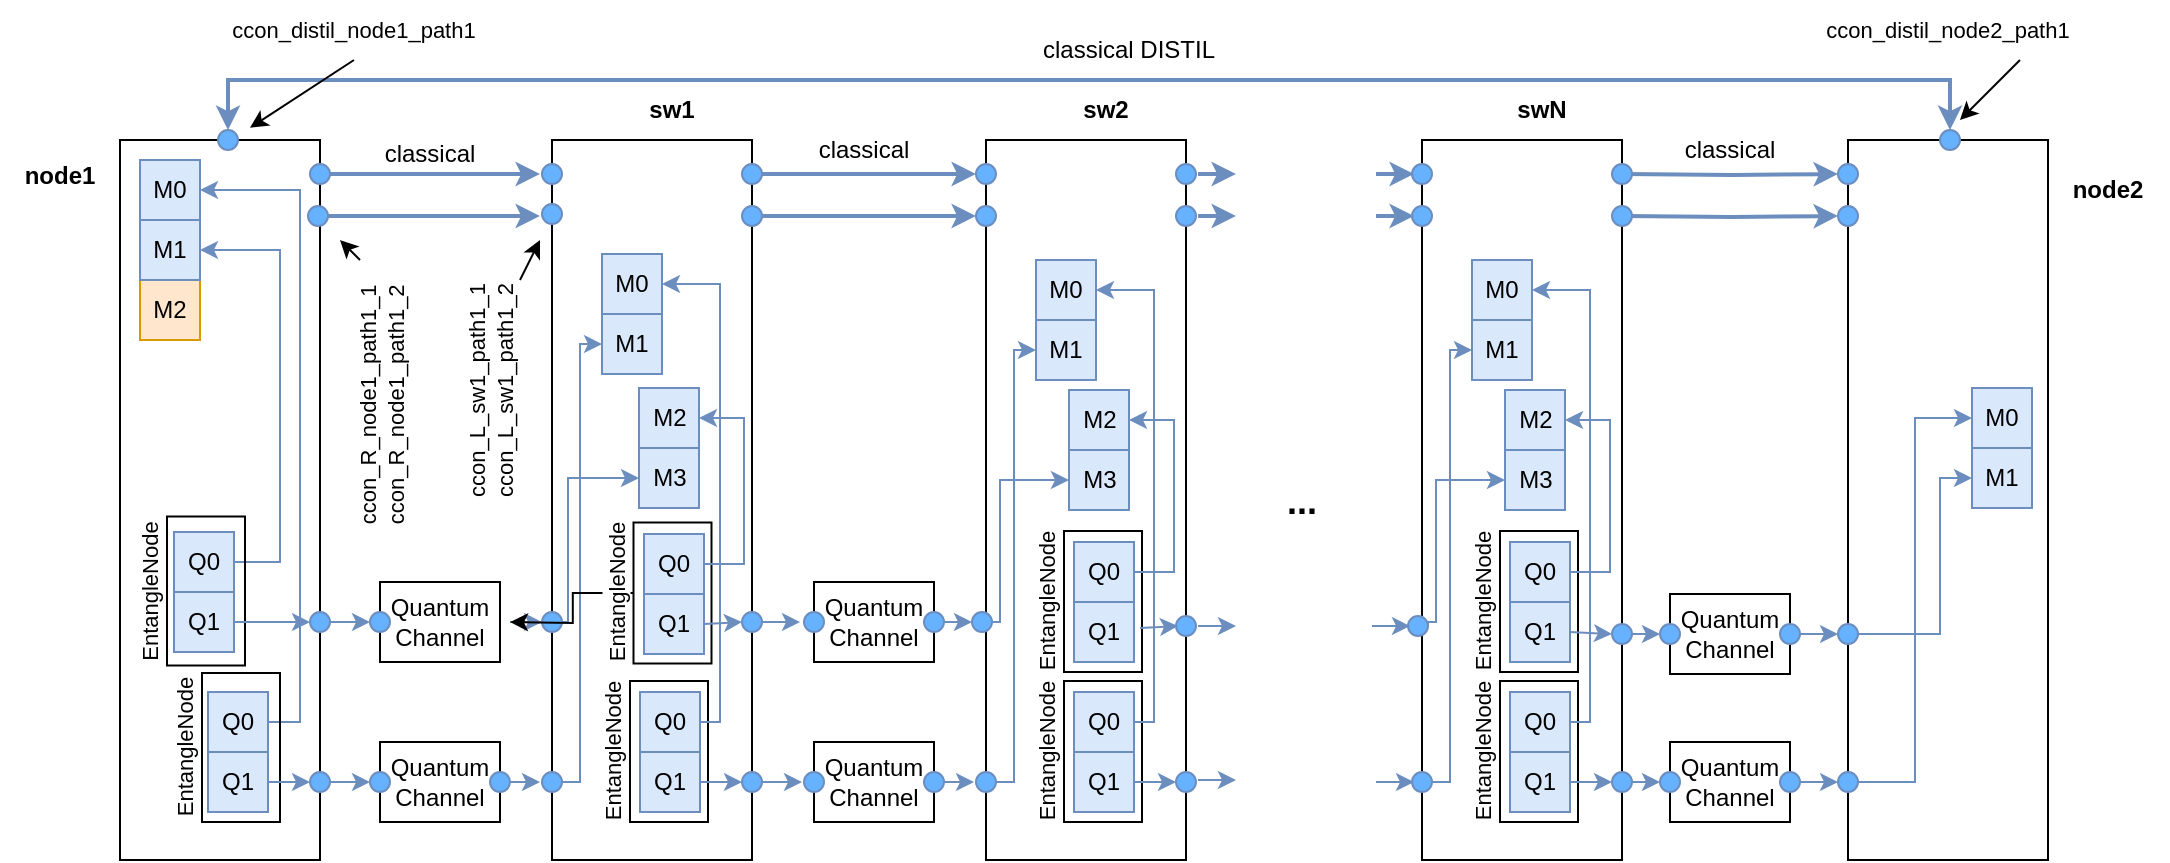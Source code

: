 <mxfile version="24.1.0" type="device">
  <diagram name="Página-1" id="eLkDxXY-62TLMYeRFwhm">
    <mxGraphModel dx="810" dy="454" grid="1" gridSize="10" guides="1" tooltips="1" connect="1" arrows="1" fold="1" page="1" pageScale="1" pageWidth="1169" pageHeight="827" math="0" shadow="0">
      <root>
        <mxCell id="0" />
        <mxCell id="1" parent="0" />
        <mxCell id="9aIz3eH4mraqbj3gu_Gu-1" value="" style="rounded=0;whiteSpace=wrap;html=1;" parent="1" vertex="1">
          <mxGeometry x="80" y="80" width="100" height="360" as="geometry" />
        </mxCell>
        <mxCell id="9aIz3eH4mraqbj3gu_Gu-2" value="&lt;b&gt;node1&lt;/b&gt;" style="text;html=1;align=center;verticalAlign=middle;whiteSpace=wrap;rounded=0;" parent="1" vertex="1">
          <mxGeometry x="20" y="83" width="60" height="30" as="geometry" />
        </mxCell>
        <mxCell id="9aIz3eH4mraqbj3gu_Gu-3" value="M2" style="rounded=0;whiteSpace=wrap;html=1;fillColor=#ffe6cc;strokeColor=#d79b00;" parent="1" vertex="1">
          <mxGeometry x="90" y="150" width="30" height="30" as="geometry" />
        </mxCell>
        <mxCell id="9aIz3eH4mraqbj3gu_Gu-4" value="M0" style="rounded=0;whiteSpace=wrap;html=1;fillColor=#dae8fc;strokeColor=#6c8ebf;" parent="1" vertex="1">
          <mxGeometry x="90" y="90" width="30" height="30" as="geometry" />
        </mxCell>
        <mxCell id="9aIz3eH4mraqbj3gu_Gu-5" value="M1" style="rounded=0;whiteSpace=wrap;html=1;fillColor=#dae8fc;strokeColor=#6c8ebf;" parent="1" vertex="1">
          <mxGeometry x="90" y="120" width="30" height="30" as="geometry" />
        </mxCell>
        <mxCell id="9aIz3eH4mraqbj3gu_Gu-9" style="edgeStyle=orthogonalEdgeStyle;rounded=0;orthogonalLoop=1;jettySize=auto;html=1;exitX=1;exitY=0.5;exitDx=0;exitDy=0;entryX=1;entryY=0.5;entryDx=0;entryDy=0;fillColor=#dae8fc;strokeColor=#6c8ebf;" parent="1" source="9aIz3eH4mraqbj3gu_Gu-6" target="9aIz3eH4mraqbj3gu_Gu-4" edge="1">
          <mxGeometry relative="1" as="geometry">
            <Array as="points">
              <mxPoint x="170" y="371" />
              <mxPoint x="170" y="105" />
            </Array>
          </mxGeometry>
        </mxCell>
        <mxCell id="9aIz3eH4mraqbj3gu_Gu-6" value="Q0" style="rounded=0;whiteSpace=wrap;html=1;fillColor=#dae8fc;strokeColor=#6c8ebf;" parent="1" vertex="1">
          <mxGeometry x="124" y="356" width="30" height="30" as="geometry" />
        </mxCell>
        <mxCell id="9aIz3eH4mraqbj3gu_Gu-8" value="&lt;div&gt;&lt;font style=&quot;font-size: 11px;&quot;&gt;EntangleNode&lt;/font&gt;&lt;br&gt;&lt;/div&gt;" style="rounded=0;whiteSpace=wrap;html=1;rotation=-90;fillColor=none;labelPosition=center;verticalLabelPosition=top;align=center;verticalAlign=bottom;labelBackgroundColor=default;" parent="1" vertex="1">
          <mxGeometry x="103.25" y="364.25" width="74.5" height="39" as="geometry" />
        </mxCell>
        <mxCell id="9aIz3eH4mraqbj3gu_Gu-11" style="edgeStyle=orthogonalEdgeStyle;rounded=0;orthogonalLoop=1;jettySize=auto;html=1;exitX=1;exitY=0.5;exitDx=0;exitDy=0;entryX=0;entryY=0.5;entryDx=0;entryDy=0;fillColor=#dae8fc;strokeColor=#6c8ebf;" parent="1" source="9aIz3eH4mraqbj3gu_Gu-7" target="9aIz3eH4mraqbj3gu_Gu-10" edge="1">
          <mxGeometry relative="1" as="geometry" />
        </mxCell>
        <mxCell id="9aIz3eH4mraqbj3gu_Gu-7" value="Q1" style="rounded=0;whiteSpace=wrap;html=1;fillColor=#dae8fc;strokeColor=#6c8ebf;" parent="1" vertex="1">
          <mxGeometry x="124" y="386" width="30" height="30" as="geometry" />
        </mxCell>
        <mxCell id="9aIz3eH4mraqbj3gu_Gu-19" style="edgeStyle=orthogonalEdgeStyle;rounded=0;orthogonalLoop=1;jettySize=auto;html=1;exitX=1;exitY=0.5;exitDx=0;exitDy=0;entryX=0;entryY=0.5;entryDx=0;entryDy=0;fillColor=#dae8fc;strokeColor=#6c8ebf;" parent="1" source="9aIz3eH4mraqbj3gu_Gu-10" target="9aIz3eH4mraqbj3gu_Gu-16" edge="1">
          <mxGeometry relative="1" as="geometry" />
        </mxCell>
        <mxCell id="9aIz3eH4mraqbj3gu_Gu-10" value="" style="ellipse;whiteSpace=wrap;html=1;aspect=fixed;fillColor=#66B2FF;strokeColor=#6c8ebf;" parent="1" vertex="1">
          <mxGeometry x="175" y="396" width="10" height="10" as="geometry" />
        </mxCell>
        <mxCell id="9aIz3eH4mraqbj3gu_Gu-121" style="edgeStyle=orthogonalEdgeStyle;rounded=0;orthogonalLoop=1;jettySize=auto;html=1;exitX=1;exitY=0.5;exitDx=0;exitDy=0;fillColor=#dae8fc;strokeColor=#6c8ebf;strokeWidth=2;" parent="1" source="9aIz3eH4mraqbj3gu_Gu-12" edge="1">
          <mxGeometry relative="1" as="geometry">
            <mxPoint x="290" y="97" as="targetPoint" />
          </mxGeometry>
        </mxCell>
        <mxCell id="9aIz3eH4mraqbj3gu_Gu-12" value="" style="ellipse;whiteSpace=wrap;html=1;aspect=fixed;fillColor=#66B2FF;strokeColor=#6c8ebf;" parent="1" vertex="1">
          <mxGeometry x="175" y="92" width="10" height="10" as="geometry" />
        </mxCell>
        <mxCell id="9aIz3eH4mraqbj3gu_Gu-14" value="Quantum&lt;div&gt;Channel&lt;/div&gt;" style="rounded=0;whiteSpace=wrap;html=1;" parent="1" vertex="1">
          <mxGeometry x="210" y="381" width="60" height="40" as="geometry" />
        </mxCell>
        <mxCell id="9aIz3eH4mraqbj3gu_Gu-16" value="" style="ellipse;whiteSpace=wrap;html=1;aspect=fixed;fillColor=#66B2FF;strokeColor=#6c8ebf;" parent="1" vertex="1">
          <mxGeometry x="205" y="396" width="10" height="10" as="geometry" />
        </mxCell>
        <mxCell id="9aIz3eH4mraqbj3gu_Gu-37" style="edgeStyle=orthogonalEdgeStyle;rounded=0;orthogonalLoop=1;jettySize=auto;html=1;exitX=1;exitY=0.5;exitDx=0;exitDy=0;fillColor=#dae8fc;strokeColor=#6c8ebf;" parent="1" source="9aIz3eH4mraqbj3gu_Gu-20" edge="1">
          <mxGeometry relative="1" as="geometry">
            <mxPoint x="290" y="401" as="targetPoint" />
          </mxGeometry>
        </mxCell>
        <mxCell id="9aIz3eH4mraqbj3gu_Gu-20" value="" style="ellipse;whiteSpace=wrap;html=1;aspect=fixed;fillColor=#66B2FF;strokeColor=#6c8ebf;" parent="1" vertex="1">
          <mxGeometry x="265" y="396" width="10" height="10" as="geometry" />
        </mxCell>
        <mxCell id="9aIz3eH4mraqbj3gu_Gu-21" value="" style="rounded=0;whiteSpace=wrap;html=1;" parent="1" vertex="1">
          <mxGeometry x="296" y="80" width="100" height="360" as="geometry" />
        </mxCell>
        <mxCell id="9aIz3eH4mraqbj3gu_Gu-22" value="&lt;b&gt;sw1&lt;/b&gt;" style="text;html=1;align=center;verticalAlign=middle;whiteSpace=wrap;rounded=0;" parent="1" vertex="1">
          <mxGeometry x="326" y="50" width="60" height="30" as="geometry" />
        </mxCell>
        <mxCell id="9aIz3eH4mraqbj3gu_Gu-24" value="M0" style="rounded=0;whiteSpace=wrap;html=1;fillColor=#dae8fc;strokeColor=#6c8ebf;" parent="1" vertex="1">
          <mxGeometry x="321" y="137" width="30" height="30" as="geometry" />
        </mxCell>
        <mxCell id="9aIz3eH4mraqbj3gu_Gu-25" value="M1" style="rounded=0;whiteSpace=wrap;html=1;fillColor=#dae8fc;strokeColor=#6c8ebf;" parent="1" vertex="1">
          <mxGeometry x="321" y="167" width="30" height="30" as="geometry" />
        </mxCell>
        <mxCell id="9aIz3eH4mraqbj3gu_Gu-28" value="&lt;div&gt;&lt;font style=&quot;font-size: 11px;&quot;&gt;EntangleNode&lt;/font&gt;&lt;br&gt;&lt;/div&gt;" style="rounded=0;whiteSpace=wrap;html=1;rotation=-90;fillColor=none;labelPosition=center;verticalLabelPosition=top;align=center;verticalAlign=bottom;labelBackgroundColor=default;" parent="1" vertex="1">
          <mxGeometry x="319.25" y="366.25" width="70.5" height="39" as="geometry" />
        </mxCell>
        <mxCell id="9aIz3eH4mraqbj3gu_Gu-42" style="edgeStyle=orthogonalEdgeStyle;rounded=0;orthogonalLoop=1;jettySize=auto;html=1;exitX=1;exitY=0.5;exitDx=0;exitDy=0;entryX=1;entryY=0.5;entryDx=0;entryDy=0;fillColor=#dae8fc;strokeColor=#6c8ebf;" parent="1" source="9aIz3eH4mraqbj3gu_Gu-27" target="9aIz3eH4mraqbj3gu_Gu-24" edge="1">
          <mxGeometry relative="1" as="geometry">
            <Array as="points">
              <mxPoint x="380" y="371" />
              <mxPoint x="380" y="152" />
            </Array>
          </mxGeometry>
        </mxCell>
        <mxCell id="9aIz3eH4mraqbj3gu_Gu-27" value="Q0" style="rounded=0;whiteSpace=wrap;html=1;fillColor=#dae8fc;strokeColor=#6c8ebf;" parent="1" vertex="1">
          <mxGeometry x="340" y="356" width="30" height="30" as="geometry" />
        </mxCell>
        <mxCell id="9aIz3eH4mraqbj3gu_Gu-29" style="edgeStyle=orthogonalEdgeStyle;rounded=0;orthogonalLoop=1;jettySize=auto;html=1;exitX=1;exitY=0.5;exitDx=0;exitDy=0;entryX=0;entryY=0.5;entryDx=0;entryDy=0;fillColor=#dae8fc;strokeColor=#6c8ebf;" parent="1" source="9aIz3eH4mraqbj3gu_Gu-30" target="9aIz3eH4mraqbj3gu_Gu-32" edge="1">
          <mxGeometry relative="1" as="geometry" />
        </mxCell>
        <mxCell id="9aIz3eH4mraqbj3gu_Gu-30" value="Q1" style="rounded=0;whiteSpace=wrap;html=1;fillColor=#dae8fc;strokeColor=#6c8ebf;" parent="1" vertex="1">
          <mxGeometry x="340" y="386" width="30" height="30" as="geometry" />
        </mxCell>
        <mxCell id="9aIz3eH4mraqbj3gu_Gu-31" style="edgeStyle=orthogonalEdgeStyle;rounded=0;orthogonalLoop=1;jettySize=auto;html=1;exitX=1;exitY=0.5;exitDx=0;exitDy=0;entryX=0;entryY=0.5;entryDx=0;entryDy=0;fillColor=#dae8fc;strokeColor=#6c8ebf;" parent="1" source="9aIz3eH4mraqbj3gu_Gu-32" edge="1">
          <mxGeometry relative="1" as="geometry">
            <mxPoint x="421" y="401" as="targetPoint" />
          </mxGeometry>
        </mxCell>
        <mxCell id="9aIz3eH4mraqbj3gu_Gu-32" value="" style="ellipse;whiteSpace=wrap;html=1;aspect=fixed;fillColor=#66B2FF;strokeColor=#6c8ebf;" parent="1" vertex="1">
          <mxGeometry x="391" y="396" width="10" height="10" as="geometry" />
        </mxCell>
        <mxCell id="9aIz3eH4mraqbj3gu_Gu-106" style="edgeStyle=orthogonalEdgeStyle;rounded=0;orthogonalLoop=1;jettySize=auto;html=1;exitX=1;exitY=0.5;exitDx=0;exitDy=0;entryX=0;entryY=0.5;entryDx=0;entryDy=0;fillColor=#dae8fc;strokeColor=#6c8ebf;strokeWidth=2;" parent="1" source="9aIz3eH4mraqbj3gu_Gu-33" target="9aIz3eH4mraqbj3gu_Gu-62" edge="1">
          <mxGeometry relative="1" as="geometry" />
        </mxCell>
        <mxCell id="9aIz3eH4mraqbj3gu_Gu-33" value="" style="ellipse;whiteSpace=wrap;html=1;aspect=fixed;fillColor=#66B2FF;strokeColor=#6c8ebf;" parent="1" vertex="1">
          <mxGeometry x="391" y="92" width="10" height="10" as="geometry" />
        </mxCell>
        <mxCell id="9aIz3eH4mraqbj3gu_Gu-41" style="edgeStyle=orthogonalEdgeStyle;rounded=0;orthogonalLoop=1;jettySize=auto;html=1;exitX=1;exitY=0.5;exitDx=0;exitDy=0;entryX=0;entryY=0.5;entryDx=0;entryDy=0;fillColor=#dae8fc;strokeColor=#6c8ebf;" parent="1" source="9aIz3eH4mraqbj3gu_Gu-35" target="9aIz3eH4mraqbj3gu_Gu-25" edge="1">
          <mxGeometry relative="1" as="geometry">
            <Array as="points">
              <mxPoint x="310" y="401" />
              <mxPoint x="310" y="182" />
            </Array>
          </mxGeometry>
        </mxCell>
        <mxCell id="9aIz3eH4mraqbj3gu_Gu-35" value="" style="ellipse;whiteSpace=wrap;html=1;aspect=fixed;fillColor=#66B2FF;strokeColor=#6c8ebf;" parent="1" vertex="1">
          <mxGeometry x="291" y="396" width="10" height="10" as="geometry" />
        </mxCell>
        <mxCell id="9aIz3eH4mraqbj3gu_Gu-13" value="" style="ellipse;whiteSpace=wrap;html=1;aspect=fixed;fillColor=#66B2FF;strokeColor=#6c8ebf;" parent="1" vertex="1">
          <mxGeometry x="291" y="92" width="10" height="10" as="geometry" />
        </mxCell>
        <mxCell id="9aIz3eH4mraqbj3gu_Gu-43" value="Quantum&lt;div&gt;Channel&lt;/div&gt;" style="rounded=0;whiteSpace=wrap;html=1;" parent="1" vertex="1">
          <mxGeometry x="427" y="381" width="60" height="40" as="geometry" />
        </mxCell>
        <mxCell id="9aIz3eH4mraqbj3gu_Gu-44" value="" style="ellipse;whiteSpace=wrap;html=1;aspect=fixed;fillColor=#66B2FF;strokeColor=#6c8ebf;" parent="1" vertex="1">
          <mxGeometry x="422" y="396" width="10" height="10" as="geometry" />
        </mxCell>
        <mxCell id="9aIz3eH4mraqbj3gu_Gu-45" style="edgeStyle=orthogonalEdgeStyle;rounded=0;orthogonalLoop=1;jettySize=auto;html=1;exitX=1;exitY=0.5;exitDx=0;exitDy=0;fillColor=#dae8fc;strokeColor=#6c8ebf;" parent="1" source="9aIz3eH4mraqbj3gu_Gu-46" edge="1">
          <mxGeometry relative="1" as="geometry">
            <mxPoint x="507" y="401" as="targetPoint" />
          </mxGeometry>
        </mxCell>
        <mxCell id="9aIz3eH4mraqbj3gu_Gu-46" value="" style="ellipse;whiteSpace=wrap;html=1;aspect=fixed;fillColor=#66B2FF;strokeColor=#6c8ebf;" parent="1" vertex="1">
          <mxGeometry x="482" y="396" width="10" height="10" as="geometry" />
        </mxCell>
        <mxCell id="9aIz3eH4mraqbj3gu_Gu-47" value="" style="rounded=0;whiteSpace=wrap;html=1;" parent="1" vertex="1">
          <mxGeometry x="513" y="80" width="100" height="360" as="geometry" />
        </mxCell>
        <mxCell id="9aIz3eH4mraqbj3gu_Gu-48" value="&lt;b&gt;sw2&lt;/b&gt;" style="text;html=1;align=center;verticalAlign=middle;whiteSpace=wrap;rounded=0;" parent="1" vertex="1">
          <mxGeometry x="543" y="50" width="60" height="30" as="geometry" />
        </mxCell>
        <mxCell id="9aIz3eH4mraqbj3gu_Gu-49" value="M0" style="rounded=0;whiteSpace=wrap;html=1;fillColor=#dae8fc;strokeColor=#6c8ebf;" parent="1" vertex="1">
          <mxGeometry x="538" y="140" width="30" height="30" as="geometry" />
        </mxCell>
        <mxCell id="9aIz3eH4mraqbj3gu_Gu-50" value="M1" style="rounded=0;whiteSpace=wrap;html=1;fillColor=#dae8fc;strokeColor=#6c8ebf;" parent="1" vertex="1">
          <mxGeometry x="538" y="170" width="30" height="30" as="geometry" />
        </mxCell>
        <mxCell id="9aIz3eH4mraqbj3gu_Gu-51" value="&lt;div&gt;&lt;font style=&quot;font-size: 11px;&quot;&gt;EntangleNode&lt;/font&gt;&lt;br&gt;&lt;/div&gt;" style="rounded=0;whiteSpace=wrap;html=1;rotation=-90;fillColor=none;labelPosition=center;verticalLabelPosition=top;align=center;verticalAlign=bottom;labelBackgroundColor=default;" parent="1" vertex="1">
          <mxGeometry x="536.25" y="366.25" width="70.5" height="39" as="geometry" />
        </mxCell>
        <mxCell id="9aIz3eH4mraqbj3gu_Gu-52" style="edgeStyle=orthogonalEdgeStyle;rounded=0;orthogonalLoop=1;jettySize=auto;html=1;exitX=1;exitY=0.5;exitDx=0;exitDy=0;entryX=1;entryY=0.5;entryDx=0;entryDy=0;fillColor=#dae8fc;strokeColor=#6c8ebf;" parent="1" source="9aIz3eH4mraqbj3gu_Gu-53" target="9aIz3eH4mraqbj3gu_Gu-49" edge="1">
          <mxGeometry relative="1" as="geometry">
            <Array as="points">
              <mxPoint x="597" y="371" />
              <mxPoint x="597" y="155" />
            </Array>
          </mxGeometry>
        </mxCell>
        <mxCell id="9aIz3eH4mraqbj3gu_Gu-53" value="Q0" style="rounded=0;whiteSpace=wrap;html=1;fillColor=#dae8fc;strokeColor=#6c8ebf;" parent="1" vertex="1">
          <mxGeometry x="557" y="356" width="30" height="30" as="geometry" />
        </mxCell>
        <mxCell id="9aIz3eH4mraqbj3gu_Gu-54" style="edgeStyle=orthogonalEdgeStyle;rounded=0;orthogonalLoop=1;jettySize=auto;html=1;exitX=1;exitY=0.5;exitDx=0;exitDy=0;entryX=0;entryY=0.5;entryDx=0;entryDy=0;fillColor=#dae8fc;strokeColor=#6c8ebf;" parent="1" source="9aIz3eH4mraqbj3gu_Gu-55" target="9aIz3eH4mraqbj3gu_Gu-57" edge="1">
          <mxGeometry relative="1" as="geometry" />
        </mxCell>
        <mxCell id="9aIz3eH4mraqbj3gu_Gu-55" value="Q1" style="rounded=0;whiteSpace=wrap;html=1;fillColor=#dae8fc;strokeColor=#6c8ebf;" parent="1" vertex="1">
          <mxGeometry x="557" y="386" width="30" height="30" as="geometry" />
        </mxCell>
        <mxCell id="9aIz3eH4mraqbj3gu_Gu-57" value="" style="ellipse;whiteSpace=wrap;html=1;aspect=fixed;fillColor=#66B2FF;strokeColor=#6c8ebf;" parent="1" vertex="1">
          <mxGeometry x="608" y="396" width="10" height="10" as="geometry" />
        </mxCell>
        <mxCell id="9aIz3eH4mraqbj3gu_Gu-58" value="" style="ellipse;whiteSpace=wrap;html=1;aspect=fixed;fillColor=#66B2FF;strokeColor=#6c8ebf;" parent="1" vertex="1">
          <mxGeometry x="608" y="92" width="10" height="10" as="geometry" />
        </mxCell>
        <mxCell id="9aIz3eH4mraqbj3gu_Gu-60" style="edgeStyle=orthogonalEdgeStyle;rounded=0;orthogonalLoop=1;jettySize=auto;html=1;exitX=1;exitY=0.5;exitDx=0;exitDy=0;entryX=0;entryY=0.5;entryDx=0;entryDy=0;fillColor=#dae8fc;strokeColor=#6c8ebf;" parent="1" source="9aIz3eH4mraqbj3gu_Gu-61" target="9aIz3eH4mraqbj3gu_Gu-50" edge="1">
          <mxGeometry relative="1" as="geometry">
            <Array as="points">
              <mxPoint x="527" y="401" />
              <mxPoint x="527" y="185" />
            </Array>
          </mxGeometry>
        </mxCell>
        <mxCell id="9aIz3eH4mraqbj3gu_Gu-61" value="" style="ellipse;whiteSpace=wrap;html=1;aspect=fixed;fillColor=#66B2FF;strokeColor=#6c8ebf;" parent="1" vertex="1">
          <mxGeometry x="508" y="396" width="10" height="10" as="geometry" />
        </mxCell>
        <mxCell id="9aIz3eH4mraqbj3gu_Gu-62" value="" style="ellipse;whiteSpace=wrap;html=1;aspect=fixed;fillColor=#66B2FF;strokeColor=#6c8ebf;" parent="1" vertex="1">
          <mxGeometry x="508" y="92" width="10" height="10" as="geometry" />
        </mxCell>
        <mxCell id="9aIz3eH4mraqbj3gu_Gu-63" value="&lt;b&gt;&lt;font style=&quot;font-size: 18px;&quot;&gt;...&lt;/font&gt;&lt;/b&gt;" style="rounded=0;whiteSpace=wrap;html=1;strokeColor=none;" parent="1" vertex="1">
          <mxGeometry x="641" y="100" width="60" height="321" as="geometry" />
        </mxCell>
        <mxCell id="9aIz3eH4mraqbj3gu_Gu-108" style="edgeStyle=orthogonalEdgeStyle;rounded=0;orthogonalLoop=1;jettySize=auto;html=1;exitX=1;exitY=0.5;exitDx=0;exitDy=0;fillColor=#dae8fc;strokeColor=#6c8ebf;strokeWidth=2;" parent="1" target="9aIz3eH4mraqbj3gu_Gu-107" edge="1">
          <mxGeometry relative="1" as="geometry">
            <mxPoint x="832" y="97" as="sourcePoint" />
          </mxGeometry>
        </mxCell>
        <mxCell id="9aIz3eH4mraqbj3gu_Gu-82" value="" style="rounded=0;whiteSpace=wrap;html=1;" parent="1" vertex="1">
          <mxGeometry x="944" y="80" width="100" height="360" as="geometry" />
        </mxCell>
        <mxCell id="9aIz3eH4mraqbj3gu_Gu-83" value="&lt;b&gt;node2&lt;/b&gt;" style="text;html=1;align=center;verticalAlign=middle;whiteSpace=wrap;rounded=0;" parent="1" vertex="1">
          <mxGeometry x="1044" y="90" width="60" height="30" as="geometry" />
        </mxCell>
        <mxCell id="9aIz3eH4mraqbj3gu_Gu-85" value="M0" style="rounded=0;whiteSpace=wrap;html=1;fillColor=#dae8fc;strokeColor=#6c8ebf;" parent="1" vertex="1">
          <mxGeometry x="1006" y="204" width="30" height="30" as="geometry" />
        </mxCell>
        <mxCell id="9aIz3eH4mraqbj3gu_Gu-86" value="M1" style="rounded=0;whiteSpace=wrap;html=1;fillColor=#dae8fc;strokeColor=#6c8ebf;" parent="1" vertex="1">
          <mxGeometry x="1006" y="234" width="30" height="30" as="geometry" />
        </mxCell>
        <mxCell id="9aIz3eH4mraqbj3gu_Gu-94" value="Quantum&lt;div&gt;Channel&lt;/div&gt;" style="rounded=0;whiteSpace=wrap;html=1;" parent="1" vertex="1">
          <mxGeometry x="855" y="381" width="60" height="40" as="geometry" />
        </mxCell>
        <mxCell id="9aIz3eH4mraqbj3gu_Gu-95" value="" style="ellipse;whiteSpace=wrap;html=1;aspect=fixed;fillColor=#66B2FF;strokeColor=#6c8ebf;" parent="1" vertex="1">
          <mxGeometry x="850" y="396" width="10" height="10" as="geometry" />
        </mxCell>
        <mxCell id="9aIz3eH4mraqbj3gu_Gu-98" style="edgeStyle=orthogonalEdgeStyle;rounded=0;orthogonalLoop=1;jettySize=auto;html=1;exitX=1;exitY=0.5;exitDx=0;exitDy=0;entryX=0;entryY=0.5;entryDx=0;entryDy=0;fillColor=#dae8fc;strokeColor=#6c8ebf;" parent="1" source="9aIz3eH4mraqbj3gu_Gu-96" target="9aIz3eH4mraqbj3gu_Gu-97" edge="1">
          <mxGeometry relative="1" as="geometry" />
        </mxCell>
        <mxCell id="9aIz3eH4mraqbj3gu_Gu-96" value="" style="ellipse;whiteSpace=wrap;html=1;aspect=fixed;fillColor=#66B2FF;strokeColor=#6c8ebf;" parent="1" vertex="1">
          <mxGeometry x="910" y="396" width="10" height="10" as="geometry" />
        </mxCell>
        <mxCell id="9aIz3eH4mraqbj3gu_Gu-103" style="edgeStyle=orthogonalEdgeStyle;rounded=0;orthogonalLoop=1;jettySize=auto;html=1;exitX=1;exitY=0.5;exitDx=0;exitDy=0;entryX=0;entryY=0.5;entryDx=0;entryDy=0;fillColor=#dae8fc;strokeColor=#6c8ebf;" parent="1" source="9aIz3eH4mraqbj3gu_Gu-97" target="9aIz3eH4mraqbj3gu_Gu-85" edge="1">
          <mxGeometry relative="1" as="geometry" />
        </mxCell>
        <mxCell id="9aIz3eH4mraqbj3gu_Gu-97" value="" style="ellipse;whiteSpace=wrap;html=1;aspect=fixed;fillColor=#66B2FF;strokeColor=#6c8ebf;" parent="1" vertex="1">
          <mxGeometry x="939" y="396" width="10" height="10" as="geometry" />
        </mxCell>
        <mxCell id="9aIz3eH4mraqbj3gu_Gu-100" style="edgeStyle=orthogonalEdgeStyle;rounded=0;orthogonalLoop=1;jettySize=auto;html=1;exitX=1;exitY=0.5;exitDx=0;exitDy=0;entryX=0;entryY=0.5;entryDx=0;entryDy=0;fillColor=#dae8fc;strokeColor=#6c8ebf;" parent="1" edge="1">
          <mxGeometry relative="1" as="geometry">
            <mxPoint x="619" y="400" as="sourcePoint" />
            <mxPoint x="638" y="400" as="targetPoint" />
          </mxGeometry>
        </mxCell>
        <mxCell id="9aIz3eH4mraqbj3gu_Gu-101" style="edgeStyle=orthogonalEdgeStyle;rounded=0;orthogonalLoop=1;jettySize=auto;html=1;exitX=1;exitY=0.5;exitDx=0;exitDy=0;entryX=0;entryY=0.5;entryDx=0;entryDy=0;fillColor=#dae8fc;strokeColor=#6c8ebf;strokeWidth=2;" parent="1" edge="1">
          <mxGeometry relative="1" as="geometry">
            <mxPoint x="619" y="97" as="sourcePoint" />
            <mxPoint x="638" y="97" as="targetPoint" />
          </mxGeometry>
        </mxCell>
        <mxCell id="9aIz3eH4mraqbj3gu_Gu-107" value="" style="ellipse;whiteSpace=wrap;html=1;aspect=fixed;fillColor=#66B2FF;strokeColor=#6c8ebf;" parent="1" vertex="1">
          <mxGeometry x="939" y="92" width="10" height="10" as="geometry" />
        </mxCell>
        <mxCell id="9aIz3eH4mraqbj3gu_Gu-109" value="classical" style="text;html=1;align=center;verticalAlign=middle;whiteSpace=wrap;rounded=0;" parent="1" vertex="1">
          <mxGeometry x="205" y="72" width="60" height="30" as="geometry" />
        </mxCell>
        <mxCell id="9aIz3eH4mraqbj3gu_Gu-110" value="classical" style="text;html=1;align=center;verticalAlign=middle;whiteSpace=wrap;rounded=0;" parent="1" vertex="1">
          <mxGeometry x="422" y="70" width="60" height="30" as="geometry" />
        </mxCell>
        <mxCell id="9aIz3eH4mraqbj3gu_Gu-111" value="classical" style="text;html=1;align=center;verticalAlign=middle;whiteSpace=wrap;rounded=0;" parent="1" vertex="1">
          <mxGeometry x="855" y="70" width="60" height="30" as="geometry" />
        </mxCell>
        <mxCell id="9aIz3eH4mraqbj3gu_Gu-115" value="ccon_L_sw1_path1_1&lt;div&gt;ccon_L_sw1_path1_2&lt;br&gt;&lt;/div&gt;" style="text;html=1;align=center;verticalAlign=middle;whiteSpace=wrap;rounded=0;fontSize=11;rotation=-90;" parent="1" vertex="1">
          <mxGeometry x="205" y="190" width="121" height="30" as="geometry" />
        </mxCell>
        <mxCell id="9aIz3eH4mraqbj3gu_Gu-112" value="ccon_R_node1_path1_1&lt;div&gt;ccon_R_node1_path1_2&lt;br&gt;&lt;/div&gt;" style="text;html=1;align=center;verticalAlign=middle;whiteSpace=wrap;rounded=0;fontSize=11;rotation=-90;" parent="1" vertex="1">
          <mxGeometry x="147.25" y="197" width="127.75" height="30" as="geometry" />
        </mxCell>
        <mxCell id="9aIz3eH4mraqbj3gu_Gu-123" value="" style="endArrow=classic;html=1;rounded=0;" parent="1" edge="1">
          <mxGeometry width="50" height="50" relative="1" as="geometry">
            <mxPoint x="200" y="140" as="sourcePoint" />
            <mxPoint x="190" y="130" as="targetPoint" />
          </mxGeometry>
        </mxCell>
        <mxCell id="9aIz3eH4mraqbj3gu_Gu-124" value="" style="endArrow=classic;html=1;rounded=0;" parent="1" edge="1">
          <mxGeometry width="50" height="50" relative="1" as="geometry">
            <mxPoint x="280" y="150" as="sourcePoint" />
            <mxPoint x="290" y="130" as="targetPoint" />
          </mxGeometry>
        </mxCell>
        <mxCell id="9aIz3eH4mraqbj3gu_Gu-128" style="edgeStyle=orthogonalEdgeStyle;rounded=0;orthogonalLoop=1;jettySize=auto;html=1;exitX=1;exitY=0.5;exitDx=0;exitDy=0;entryX=1;entryY=0.5;entryDx=0;entryDy=0;fillColor=#dae8fc;strokeColor=#6c8ebf;" parent="1" source="9aIz3eH4mraqbj3gu_Gu-125" target="9aIz3eH4mraqbj3gu_Gu-5" edge="1">
          <mxGeometry relative="1" as="geometry">
            <Array as="points">
              <mxPoint x="160" y="291" />
              <mxPoint x="160" y="135" />
            </Array>
          </mxGeometry>
        </mxCell>
        <mxCell id="9aIz3eH4mraqbj3gu_Gu-125" value="Q0" style="rounded=0;whiteSpace=wrap;html=1;fillColor=#dae8fc;strokeColor=#6c8ebf;" parent="1" vertex="1">
          <mxGeometry x="107" y="276" width="30" height="30" as="geometry" />
        </mxCell>
        <mxCell id="9aIz3eH4mraqbj3gu_Gu-126" value="&lt;div&gt;&lt;font style=&quot;font-size: 11px;&quot;&gt;EntangleNode&lt;/font&gt;&lt;br&gt;&lt;/div&gt;" style="rounded=0;whiteSpace=wrap;html=1;rotation=-90;fillColor=none;labelPosition=center;verticalLabelPosition=top;align=center;verticalAlign=bottom;labelBackgroundColor=default;" parent="1" vertex="1">
          <mxGeometry x="85.75" y="286" width="74.5" height="39" as="geometry" />
        </mxCell>
        <mxCell id="9aIz3eH4mraqbj3gu_Gu-141" style="edgeStyle=orthogonalEdgeStyle;rounded=0;orthogonalLoop=1;jettySize=auto;html=1;exitX=1;exitY=0.5;exitDx=0;exitDy=0;entryX=0;entryY=0.5;entryDx=0;entryDy=0;fillColor=#dae8fc;strokeColor=#6c8ebf;" parent="1" source="9aIz3eH4mraqbj3gu_Gu-127" target="9aIz3eH4mraqbj3gu_Gu-131" edge="1">
          <mxGeometry relative="1" as="geometry" />
        </mxCell>
        <mxCell id="9aIz3eH4mraqbj3gu_Gu-127" value="Q1" style="rounded=0;whiteSpace=wrap;html=1;fillColor=#dae8fc;strokeColor=#6c8ebf;" parent="1" vertex="1">
          <mxGeometry x="107" y="306" width="30" height="30" as="geometry" />
        </mxCell>
        <mxCell id="9aIz3eH4mraqbj3gu_Gu-142" style="edgeStyle=orthogonalEdgeStyle;rounded=0;orthogonalLoop=1;jettySize=auto;html=1;exitX=1;exitY=0.5;exitDx=0;exitDy=0;entryX=0;entryY=0.5;entryDx=0;entryDy=0;fillColor=#dae8fc;strokeColor=#6c8ebf;" parent="1" source="9aIz3eH4mraqbj3gu_Gu-131" target="9aIz3eH4mraqbj3gu_Gu-133" edge="1">
          <mxGeometry relative="1" as="geometry" />
        </mxCell>
        <mxCell id="9aIz3eH4mraqbj3gu_Gu-131" value="" style="ellipse;whiteSpace=wrap;html=1;aspect=fixed;fillColor=#66B2FF;strokeColor=#6c8ebf;" parent="1" vertex="1">
          <mxGeometry x="175" y="316" width="10" height="10" as="geometry" />
        </mxCell>
        <mxCell id="9aIz3eH4mraqbj3gu_Gu-132" value="Quantum&lt;div&gt;Channel&lt;/div&gt;" style="rounded=0;whiteSpace=wrap;html=1;" parent="1" vertex="1">
          <mxGeometry x="210" y="301" width="60" height="40" as="geometry" />
        </mxCell>
        <mxCell id="9aIz3eH4mraqbj3gu_Gu-133" value="" style="ellipse;whiteSpace=wrap;html=1;aspect=fixed;fillColor=#66B2FF;strokeColor=#6c8ebf;" parent="1" vertex="1">
          <mxGeometry x="205" y="316" width="10" height="10" as="geometry" />
        </mxCell>
        <mxCell id="9aIz3eH4mraqbj3gu_Gu-143" style="edgeStyle=orthogonalEdgeStyle;rounded=0;orthogonalLoop=1;jettySize=auto;html=1;exitX=1;exitY=0.5;exitDx=0;exitDy=0;entryX=0;entryY=0.5;entryDx=0;entryDy=0;fillColor=#dae8fc;strokeColor=#6c8ebf;" parent="1" target="9aIz3eH4mraqbj3gu_Gu-136" edge="1">
          <mxGeometry relative="1" as="geometry">
            <mxPoint x="275" y="321" as="sourcePoint" />
          </mxGeometry>
        </mxCell>
        <mxCell id="9aIz3eH4mraqbj3gu_Gu-154" style="edgeStyle=orthogonalEdgeStyle;rounded=0;orthogonalLoop=1;jettySize=auto;html=1;exitX=1;exitY=0.5;exitDx=0;exitDy=0;entryX=0;entryY=0.5;entryDx=0;entryDy=0;fillColor=#dae8fc;strokeColor=#6c8ebf;" parent="1" target="9aIz3eH4mraqbj3gu_Gu-149" edge="1">
          <mxGeometry relative="1" as="geometry">
            <mxPoint x="295" y="321" as="sourcePoint" />
            <mxPoint x="333.5" y="249" as="targetPoint" />
            <Array as="points">
              <mxPoint x="304" y="321" />
              <mxPoint x="304" y="249" />
            </Array>
          </mxGeometry>
        </mxCell>
        <mxCell id="9aIz3eH4mraqbj3gu_Gu-136" value="" style="ellipse;whiteSpace=wrap;html=1;aspect=fixed;fillColor=#66B2FF;strokeColor=#6c8ebf;" parent="1" vertex="1">
          <mxGeometry x="291" y="316" width="10" height="10" as="geometry" />
        </mxCell>
        <mxCell id="9aIz3eH4mraqbj3gu_Gu-147" style="edgeStyle=orthogonalEdgeStyle;rounded=0;orthogonalLoop=1;jettySize=auto;html=1;exitX=1;exitY=0.5;exitDx=0;exitDy=0;fillColor=#dae8fc;strokeColor=#6c8ebf;strokeWidth=2;" parent="1" source="9aIz3eH4mraqbj3gu_Gu-144" edge="1">
          <mxGeometry relative="1" as="geometry">
            <mxPoint x="290" y="118" as="targetPoint" />
          </mxGeometry>
        </mxCell>
        <mxCell id="9aIz3eH4mraqbj3gu_Gu-144" value="" style="ellipse;whiteSpace=wrap;html=1;aspect=fixed;fillColor=#66B2FF;strokeColor=#6c8ebf;" parent="1" vertex="1">
          <mxGeometry x="174" y="113" width="10" height="10" as="geometry" />
        </mxCell>
        <mxCell id="9aIz3eH4mraqbj3gu_Gu-146" value="" style="ellipse;whiteSpace=wrap;html=1;aspect=fixed;fillColor=#66B2FF;strokeColor=#6c8ebf;" parent="1" vertex="1">
          <mxGeometry x="291" y="112" width="10" height="10" as="geometry" />
        </mxCell>
        <mxCell id="9aIz3eH4mraqbj3gu_Gu-148" value="M2" style="rounded=0;whiteSpace=wrap;html=1;fillColor=#dae8fc;strokeColor=#6c8ebf;" parent="1" vertex="1">
          <mxGeometry x="339.5" y="204" width="30" height="30" as="geometry" />
        </mxCell>
        <mxCell id="9aIz3eH4mraqbj3gu_Gu-149" value="M3" style="rounded=0;whiteSpace=wrap;html=1;fillColor=#dae8fc;strokeColor=#6c8ebf;" parent="1" vertex="1">
          <mxGeometry x="339.5" y="234" width="30" height="30" as="geometry" />
        </mxCell>
        <mxCell id="z7Oy1StXTTE89CD6nLSr-1" value="" style="edgeStyle=orthogonalEdgeStyle;rounded=0;orthogonalLoop=1;jettySize=auto;html=1;" edge="1" parent="1" source="9aIz3eH4mraqbj3gu_Gu-150">
          <mxGeometry relative="1" as="geometry">
            <mxPoint x="275" y="321" as="targetPoint" />
          </mxGeometry>
        </mxCell>
        <mxCell id="9aIz3eH4mraqbj3gu_Gu-150" value="&lt;div&gt;&lt;font style=&quot;font-size: 11px;&quot;&gt;EntangleNode&lt;/font&gt;&lt;br&gt;&lt;/div&gt;" style="rounded=0;whiteSpace=wrap;html=1;rotation=-90;fillColor=none;labelPosition=center;verticalLabelPosition=top;align=center;verticalAlign=bottom;labelBackgroundColor=default;" parent="1" vertex="1">
          <mxGeometry x="321" y="287" width="70.5" height="39" as="geometry" />
        </mxCell>
        <mxCell id="9aIz3eH4mraqbj3gu_Gu-153" style="edgeStyle=orthogonalEdgeStyle;rounded=0;orthogonalLoop=1;jettySize=auto;html=1;exitX=1;exitY=0.5;exitDx=0;exitDy=0;entryX=1;entryY=0.5;entryDx=0;entryDy=0;fillColor=#dae8fc;strokeColor=#6c8ebf;" parent="1" source="9aIz3eH4mraqbj3gu_Gu-151" target="9aIz3eH4mraqbj3gu_Gu-148" edge="1">
          <mxGeometry relative="1" as="geometry" />
        </mxCell>
        <mxCell id="9aIz3eH4mraqbj3gu_Gu-151" value="Q0" style="rounded=0;whiteSpace=wrap;html=1;fillColor=#dae8fc;strokeColor=#6c8ebf;" parent="1" vertex="1">
          <mxGeometry x="342" y="277" width="30" height="30" as="geometry" />
        </mxCell>
        <mxCell id="9aIz3eH4mraqbj3gu_Gu-152" value="Q1" style="rounded=0;whiteSpace=wrap;html=1;fillColor=#dae8fc;strokeColor=#6c8ebf;" parent="1" vertex="1">
          <mxGeometry x="342" y="307" width="30" height="30" as="geometry" />
        </mxCell>
        <mxCell id="9aIz3eH4mraqbj3gu_Gu-155" style="edgeStyle=orthogonalEdgeStyle;rounded=0;orthogonalLoop=1;jettySize=auto;html=1;exitX=1;exitY=0.5;exitDx=0;exitDy=0;entryX=0;entryY=0.5;entryDx=0;entryDy=0;fillColor=#dae8fc;strokeColor=#6c8ebf;strokeWidth=2;" parent="1" source="9aIz3eH4mraqbj3gu_Gu-156" target="9aIz3eH4mraqbj3gu_Gu-158" edge="1">
          <mxGeometry relative="1" as="geometry" />
        </mxCell>
        <mxCell id="9aIz3eH4mraqbj3gu_Gu-156" value="" style="ellipse;whiteSpace=wrap;html=1;aspect=fixed;fillColor=#66B2FF;strokeColor=#6c8ebf;" parent="1" vertex="1">
          <mxGeometry x="391" y="113" width="10" height="10" as="geometry" />
        </mxCell>
        <mxCell id="9aIz3eH4mraqbj3gu_Gu-157" value="" style="ellipse;whiteSpace=wrap;html=1;aspect=fixed;fillColor=#66B2FF;strokeColor=#6c8ebf;" parent="1" vertex="1">
          <mxGeometry x="608" y="113" width="10" height="10" as="geometry" />
        </mxCell>
        <mxCell id="9aIz3eH4mraqbj3gu_Gu-158" value="" style="ellipse;whiteSpace=wrap;html=1;aspect=fixed;fillColor=#66B2FF;strokeColor=#6c8ebf;" parent="1" vertex="1">
          <mxGeometry x="508" y="113" width="10" height="10" as="geometry" />
        </mxCell>
        <mxCell id="9aIz3eH4mraqbj3gu_Gu-162" style="edgeStyle=orthogonalEdgeStyle;rounded=0;orthogonalLoop=1;jettySize=auto;html=1;exitX=1;exitY=0.5;exitDx=0;exitDy=0;entryX=0;entryY=0.5;entryDx=0;entryDy=0;fillColor=#dae8fc;strokeColor=#6c8ebf;strokeWidth=2;" parent="1" edge="1">
          <mxGeometry relative="1" as="geometry">
            <mxPoint x="619" y="118" as="sourcePoint" />
            <mxPoint x="638" y="118" as="targetPoint" />
          </mxGeometry>
        </mxCell>
        <mxCell id="9aIz3eH4mraqbj3gu_Gu-165" style="edgeStyle=orthogonalEdgeStyle;rounded=0;orthogonalLoop=1;jettySize=auto;html=1;exitX=1;exitY=0.5;exitDx=0;exitDy=0;fillColor=#dae8fc;strokeColor=#6c8ebf;strokeWidth=2;" parent="1" target="9aIz3eH4mraqbj3gu_Gu-167" edge="1">
          <mxGeometry relative="1" as="geometry">
            <mxPoint x="832" y="118" as="sourcePoint" />
          </mxGeometry>
        </mxCell>
        <mxCell id="9aIz3eH4mraqbj3gu_Gu-167" value="" style="ellipse;whiteSpace=wrap;html=1;aspect=fixed;fillColor=#66B2FF;strokeColor=#6c8ebf;" parent="1" vertex="1">
          <mxGeometry x="939" y="113" width="10" height="10" as="geometry" />
        </mxCell>
        <mxCell id="9aIz3eH4mraqbj3gu_Gu-187" style="edgeStyle=orthogonalEdgeStyle;rounded=0;orthogonalLoop=1;jettySize=auto;html=1;exitX=1;exitY=0.5;exitDx=0;exitDy=0;entryX=0;entryY=0.5;entryDx=0;entryDy=0;fillColor=#dae8fc;strokeColor=#6c8ebf;" parent="1" source="9aIz3eH4mraqbj3gu_Gu-170" target="9aIz3eH4mraqbj3gu_Gu-172" edge="1">
          <mxGeometry relative="1" as="geometry">
            <Array as="points">
              <mxPoint x="520" y="321" />
              <mxPoint x="520" y="250" />
            </Array>
          </mxGeometry>
        </mxCell>
        <mxCell id="9aIz3eH4mraqbj3gu_Gu-170" value="" style="ellipse;whiteSpace=wrap;html=1;aspect=fixed;fillColor=#66B2FF;strokeColor=#6c8ebf;" parent="1" vertex="1">
          <mxGeometry x="506" y="316" width="10" height="10" as="geometry" />
        </mxCell>
        <mxCell id="9aIz3eH4mraqbj3gu_Gu-171" value="M2" style="rounded=0;whiteSpace=wrap;html=1;fillColor=#dae8fc;strokeColor=#6c8ebf;" parent="1" vertex="1">
          <mxGeometry x="554.5" y="205" width="30" height="30" as="geometry" />
        </mxCell>
        <mxCell id="9aIz3eH4mraqbj3gu_Gu-172" value="M3" style="rounded=0;whiteSpace=wrap;html=1;fillColor=#dae8fc;strokeColor=#6c8ebf;" parent="1" vertex="1">
          <mxGeometry x="554.5" y="235" width="30" height="30" as="geometry" />
        </mxCell>
        <mxCell id="9aIz3eH4mraqbj3gu_Gu-173" value="&lt;div&gt;&lt;font style=&quot;font-size: 11px;&quot;&gt;EntangleNode&lt;/font&gt;&lt;br&gt;&lt;/div&gt;" style="rounded=0;whiteSpace=wrap;html=1;rotation=-90;fillColor=none;labelPosition=center;verticalLabelPosition=top;align=center;verticalAlign=bottom;labelBackgroundColor=default;" parent="1" vertex="1">
          <mxGeometry x="536.25" y="291.25" width="70.5" height="39" as="geometry" />
        </mxCell>
        <mxCell id="9aIz3eH4mraqbj3gu_Gu-174" style="edgeStyle=orthogonalEdgeStyle;rounded=0;orthogonalLoop=1;jettySize=auto;html=1;exitX=1;exitY=0.5;exitDx=0;exitDy=0;entryX=1;entryY=0.5;entryDx=0;entryDy=0;fillColor=#dae8fc;strokeColor=#6c8ebf;" parent="1" source="9aIz3eH4mraqbj3gu_Gu-175" target="9aIz3eH4mraqbj3gu_Gu-171" edge="1">
          <mxGeometry relative="1" as="geometry" />
        </mxCell>
        <mxCell id="9aIz3eH4mraqbj3gu_Gu-175" value="Q0" style="rounded=0;whiteSpace=wrap;html=1;fillColor=#dae8fc;strokeColor=#6c8ebf;" parent="1" vertex="1">
          <mxGeometry x="557" y="281" width="30" height="30" as="geometry" />
        </mxCell>
        <mxCell id="9aIz3eH4mraqbj3gu_Gu-176" value="Q1" style="rounded=0;whiteSpace=wrap;html=1;fillColor=#dae8fc;strokeColor=#6c8ebf;" parent="1" vertex="1">
          <mxGeometry x="557" y="311" width="30" height="30" as="geometry" />
        </mxCell>
        <mxCell id="9aIz3eH4mraqbj3gu_Gu-177" value="Quantum&lt;div&gt;Channel&lt;/div&gt;" style="rounded=0;whiteSpace=wrap;html=1;" parent="1" vertex="1">
          <mxGeometry x="427" y="301" width="60" height="40" as="geometry" />
        </mxCell>
        <mxCell id="9aIz3eH4mraqbj3gu_Gu-178" value="" style="ellipse;whiteSpace=wrap;html=1;aspect=fixed;fillColor=#66B2FF;strokeColor=#6c8ebf;" parent="1" vertex="1">
          <mxGeometry x="422" y="316" width="10" height="10" as="geometry" />
        </mxCell>
        <mxCell id="9aIz3eH4mraqbj3gu_Gu-186" style="edgeStyle=orthogonalEdgeStyle;rounded=0;orthogonalLoop=1;jettySize=auto;html=1;exitX=1;exitY=0.5;exitDx=0;exitDy=0;entryX=0;entryY=0.5;entryDx=0;entryDy=0;fillColor=#dae8fc;strokeColor=#6c8ebf;" parent="1" source="9aIz3eH4mraqbj3gu_Gu-179" target="9aIz3eH4mraqbj3gu_Gu-170" edge="1">
          <mxGeometry relative="1" as="geometry" />
        </mxCell>
        <mxCell id="9aIz3eH4mraqbj3gu_Gu-179" value="" style="ellipse;whiteSpace=wrap;html=1;aspect=fixed;fillColor=#66B2FF;strokeColor=#6c8ebf;" parent="1" vertex="1">
          <mxGeometry x="482" y="316" width="10" height="10" as="geometry" />
        </mxCell>
        <mxCell id="9aIz3eH4mraqbj3gu_Gu-190" style="edgeStyle=orthogonalEdgeStyle;rounded=0;orthogonalLoop=1;jettySize=auto;html=1;exitX=1;exitY=0.5;exitDx=0;exitDy=0;fillColor=#dae8fc;strokeColor=#6c8ebf;" parent="1" source="9aIz3eH4mraqbj3gu_Gu-180" edge="1">
          <mxGeometry relative="1" as="geometry">
            <mxPoint x="420" y="321" as="targetPoint" />
          </mxGeometry>
        </mxCell>
        <mxCell id="9aIz3eH4mraqbj3gu_Gu-180" value="" style="ellipse;whiteSpace=wrap;html=1;aspect=fixed;fillColor=#66B2FF;strokeColor=#6c8ebf;" parent="1" vertex="1">
          <mxGeometry x="391" y="316" width="10" height="10" as="geometry" />
        </mxCell>
        <mxCell id="9aIz3eH4mraqbj3gu_Gu-191" value="" style="endArrow=classic;html=1;rounded=0;exitX=1;exitY=0.5;exitDx=0;exitDy=0;entryX=0;entryY=0.5;entryDx=0;entryDy=0;fillColor=#dae8fc;strokeColor=#6c8ebf;" parent="1" source="9aIz3eH4mraqbj3gu_Gu-152" target="9aIz3eH4mraqbj3gu_Gu-180" edge="1">
          <mxGeometry width="50" height="50" relative="1" as="geometry">
            <mxPoint x="500" y="300" as="sourcePoint" />
            <mxPoint x="550" y="250" as="targetPoint" />
          </mxGeometry>
        </mxCell>
        <mxCell id="9aIz3eH4mraqbj3gu_Gu-192" value="" style="rounded=0;whiteSpace=wrap;html=1;" parent="1" vertex="1">
          <mxGeometry x="731" y="80" width="100" height="360" as="geometry" />
        </mxCell>
        <mxCell id="9aIz3eH4mraqbj3gu_Gu-193" value="&lt;b&gt;swN&lt;/b&gt;" style="text;html=1;align=center;verticalAlign=middle;whiteSpace=wrap;rounded=0;" parent="1" vertex="1">
          <mxGeometry x="761" y="50" width="60" height="30" as="geometry" />
        </mxCell>
        <mxCell id="9aIz3eH4mraqbj3gu_Gu-194" value="M0" style="rounded=0;whiteSpace=wrap;html=1;fillColor=#dae8fc;strokeColor=#6c8ebf;" parent="1" vertex="1">
          <mxGeometry x="756" y="140" width="30" height="30" as="geometry" />
        </mxCell>
        <mxCell id="9aIz3eH4mraqbj3gu_Gu-195" value="M1" style="rounded=0;whiteSpace=wrap;html=1;fillColor=#dae8fc;strokeColor=#6c8ebf;" parent="1" vertex="1">
          <mxGeometry x="756" y="170" width="30" height="30" as="geometry" />
        </mxCell>
        <mxCell id="9aIz3eH4mraqbj3gu_Gu-196" value="&lt;div&gt;&lt;font style=&quot;font-size: 11px;&quot;&gt;EntangleNode&lt;/font&gt;&lt;br&gt;&lt;/div&gt;" style="rounded=0;whiteSpace=wrap;html=1;rotation=-90;fillColor=none;labelPosition=center;verticalLabelPosition=top;align=center;verticalAlign=bottom;labelBackgroundColor=default;" parent="1" vertex="1">
          <mxGeometry x="754.25" y="366.25" width="70.5" height="39" as="geometry" />
        </mxCell>
        <mxCell id="9aIz3eH4mraqbj3gu_Gu-197" style="edgeStyle=orthogonalEdgeStyle;rounded=0;orthogonalLoop=1;jettySize=auto;html=1;exitX=1;exitY=0.5;exitDx=0;exitDy=0;entryX=1;entryY=0.5;entryDx=0;entryDy=0;fillColor=#dae8fc;strokeColor=#6c8ebf;" parent="1" source="9aIz3eH4mraqbj3gu_Gu-198" target="9aIz3eH4mraqbj3gu_Gu-194" edge="1">
          <mxGeometry relative="1" as="geometry">
            <Array as="points">
              <mxPoint x="815" y="371" />
              <mxPoint x="815" y="155" />
            </Array>
          </mxGeometry>
        </mxCell>
        <mxCell id="9aIz3eH4mraqbj3gu_Gu-198" value="Q0" style="rounded=0;whiteSpace=wrap;html=1;fillColor=#dae8fc;strokeColor=#6c8ebf;" parent="1" vertex="1">
          <mxGeometry x="775" y="356" width="30" height="30" as="geometry" />
        </mxCell>
        <mxCell id="9aIz3eH4mraqbj3gu_Gu-199" style="edgeStyle=orthogonalEdgeStyle;rounded=0;orthogonalLoop=1;jettySize=auto;html=1;exitX=1;exitY=0.5;exitDx=0;exitDy=0;entryX=0;entryY=0.5;entryDx=0;entryDy=0;fillColor=#dae8fc;strokeColor=#6c8ebf;" parent="1" source="9aIz3eH4mraqbj3gu_Gu-200" target="9aIz3eH4mraqbj3gu_Gu-201" edge="1">
          <mxGeometry relative="1" as="geometry" />
        </mxCell>
        <mxCell id="9aIz3eH4mraqbj3gu_Gu-200" value="Q1" style="rounded=0;whiteSpace=wrap;html=1;fillColor=#dae8fc;strokeColor=#6c8ebf;" parent="1" vertex="1">
          <mxGeometry x="775" y="386" width="30" height="30" as="geometry" />
        </mxCell>
        <mxCell id="9aIz3eH4mraqbj3gu_Gu-222" style="edgeStyle=orthogonalEdgeStyle;rounded=0;orthogonalLoop=1;jettySize=auto;html=1;exitX=1;exitY=0.5;exitDx=0;exitDy=0;entryX=0;entryY=0.5;entryDx=0;entryDy=0;fillColor=#dae8fc;strokeColor=#6c8ebf;" parent="1" source="9aIz3eH4mraqbj3gu_Gu-201" target="9aIz3eH4mraqbj3gu_Gu-95" edge="1">
          <mxGeometry relative="1" as="geometry" />
        </mxCell>
        <mxCell id="9aIz3eH4mraqbj3gu_Gu-201" value="" style="ellipse;whiteSpace=wrap;html=1;aspect=fixed;fillColor=#66B2FF;strokeColor=#6c8ebf;" parent="1" vertex="1">
          <mxGeometry x="826" y="396" width="10" height="10" as="geometry" />
        </mxCell>
        <mxCell id="9aIz3eH4mraqbj3gu_Gu-202" value="" style="ellipse;whiteSpace=wrap;html=1;aspect=fixed;fillColor=#66B2FF;strokeColor=#6c8ebf;" parent="1" vertex="1">
          <mxGeometry x="826" y="92" width="10" height="10" as="geometry" />
        </mxCell>
        <mxCell id="9aIz3eH4mraqbj3gu_Gu-203" style="edgeStyle=orthogonalEdgeStyle;rounded=0;orthogonalLoop=1;jettySize=auto;html=1;exitX=1;exitY=0.5;exitDx=0;exitDy=0;entryX=0;entryY=0.5;entryDx=0;entryDy=0;fillColor=#dae8fc;strokeColor=#6c8ebf;" parent="1" source="9aIz3eH4mraqbj3gu_Gu-204" target="9aIz3eH4mraqbj3gu_Gu-195" edge="1">
          <mxGeometry relative="1" as="geometry">
            <Array as="points">
              <mxPoint x="745" y="401" />
              <mxPoint x="745" y="185" />
            </Array>
          </mxGeometry>
        </mxCell>
        <mxCell id="9aIz3eH4mraqbj3gu_Gu-204" value="" style="ellipse;whiteSpace=wrap;html=1;aspect=fixed;fillColor=#66B2FF;strokeColor=#6c8ebf;" parent="1" vertex="1">
          <mxGeometry x="726" y="396" width="10" height="10" as="geometry" />
        </mxCell>
        <mxCell id="9aIz3eH4mraqbj3gu_Gu-205" value="" style="ellipse;whiteSpace=wrap;html=1;aspect=fixed;fillColor=#66B2FF;strokeColor=#6c8ebf;" parent="1" vertex="1">
          <mxGeometry x="726" y="92" width="10" height="10" as="geometry" />
        </mxCell>
        <mxCell id="9aIz3eH4mraqbj3gu_Gu-206" value="" style="ellipse;whiteSpace=wrap;html=1;aspect=fixed;fillColor=#66B2FF;strokeColor=#6c8ebf;" parent="1" vertex="1">
          <mxGeometry x="826" y="113" width="10" height="10" as="geometry" />
        </mxCell>
        <mxCell id="9aIz3eH4mraqbj3gu_Gu-207" value="" style="ellipse;whiteSpace=wrap;html=1;aspect=fixed;fillColor=#66B2FF;strokeColor=#6c8ebf;" parent="1" vertex="1">
          <mxGeometry x="726" y="113" width="10" height="10" as="geometry" />
        </mxCell>
        <mxCell id="9aIz3eH4mraqbj3gu_Gu-208" style="edgeStyle=orthogonalEdgeStyle;rounded=0;orthogonalLoop=1;jettySize=auto;html=1;exitX=1;exitY=0.5;exitDx=0;exitDy=0;entryX=0;entryY=0.5;entryDx=0;entryDy=0;fillColor=#dae8fc;strokeColor=#6c8ebf;" parent="1" source="9aIz3eH4mraqbj3gu_Gu-209" target="9aIz3eH4mraqbj3gu_Gu-211" edge="1">
          <mxGeometry relative="1" as="geometry">
            <Array as="points">
              <mxPoint x="738" y="321" />
              <mxPoint x="738" y="250" />
            </Array>
          </mxGeometry>
        </mxCell>
        <mxCell id="9aIz3eH4mraqbj3gu_Gu-209" value="" style="ellipse;whiteSpace=wrap;html=1;aspect=fixed;fillColor=#66B2FF;strokeColor=#6c8ebf;" parent="1" vertex="1">
          <mxGeometry x="724" y="318" width="10" height="10" as="geometry" />
        </mxCell>
        <mxCell id="9aIz3eH4mraqbj3gu_Gu-210" value="M2" style="rounded=0;whiteSpace=wrap;html=1;fillColor=#dae8fc;strokeColor=#6c8ebf;" parent="1" vertex="1">
          <mxGeometry x="772.5" y="205" width="30" height="30" as="geometry" />
        </mxCell>
        <mxCell id="9aIz3eH4mraqbj3gu_Gu-211" value="M3" style="rounded=0;whiteSpace=wrap;html=1;fillColor=#dae8fc;strokeColor=#6c8ebf;" parent="1" vertex="1">
          <mxGeometry x="772.5" y="235" width="30" height="30" as="geometry" />
        </mxCell>
        <mxCell id="9aIz3eH4mraqbj3gu_Gu-212" value="&lt;div&gt;&lt;font style=&quot;font-size: 11px;&quot;&gt;EntangleNode&lt;/font&gt;&lt;br&gt;&lt;/div&gt;" style="rounded=0;whiteSpace=wrap;html=1;rotation=-90;fillColor=none;labelPosition=center;verticalLabelPosition=top;align=center;verticalAlign=bottom;labelBackgroundColor=default;" parent="1" vertex="1">
          <mxGeometry x="754.25" y="291.25" width="70.5" height="39" as="geometry" />
        </mxCell>
        <mxCell id="9aIz3eH4mraqbj3gu_Gu-213" style="edgeStyle=orthogonalEdgeStyle;rounded=0;orthogonalLoop=1;jettySize=auto;html=1;exitX=1;exitY=0.5;exitDx=0;exitDy=0;entryX=1;entryY=0.5;entryDx=0;entryDy=0;fillColor=#dae8fc;strokeColor=#6c8ebf;" parent="1" source="9aIz3eH4mraqbj3gu_Gu-214" target="9aIz3eH4mraqbj3gu_Gu-210" edge="1">
          <mxGeometry relative="1" as="geometry" />
        </mxCell>
        <mxCell id="9aIz3eH4mraqbj3gu_Gu-214" value="Q0" style="rounded=0;whiteSpace=wrap;html=1;fillColor=#dae8fc;strokeColor=#6c8ebf;" parent="1" vertex="1">
          <mxGeometry x="775" y="281" width="30" height="30" as="geometry" />
        </mxCell>
        <mxCell id="9aIz3eH4mraqbj3gu_Gu-215" value="Q1" style="rounded=0;whiteSpace=wrap;html=1;fillColor=#dae8fc;strokeColor=#6c8ebf;" parent="1" vertex="1">
          <mxGeometry x="775" y="311" width="30" height="30" as="geometry" />
        </mxCell>
        <mxCell id="9aIz3eH4mraqbj3gu_Gu-216" style="edgeStyle=orthogonalEdgeStyle;rounded=0;orthogonalLoop=1;jettySize=auto;html=1;exitX=1;exitY=0.5;exitDx=0;exitDy=0;entryX=0;entryY=0.5;entryDx=0;entryDy=0;fillColor=#dae8fc;strokeColor=#6c8ebf;strokeWidth=2;" parent="1" edge="1">
          <mxGeometry relative="1" as="geometry">
            <mxPoint x="708" y="97" as="sourcePoint" />
            <mxPoint x="727" y="97" as="targetPoint" />
          </mxGeometry>
        </mxCell>
        <mxCell id="9aIz3eH4mraqbj3gu_Gu-217" style="edgeStyle=orthogonalEdgeStyle;rounded=0;orthogonalLoop=1;jettySize=auto;html=1;exitX=1;exitY=0.5;exitDx=0;exitDy=0;entryX=0;entryY=0.5;entryDx=0;entryDy=0;fillColor=#dae8fc;strokeColor=#6c8ebf;strokeWidth=2;" parent="1" edge="1">
          <mxGeometry relative="1" as="geometry">
            <mxPoint x="708" y="118" as="sourcePoint" />
            <mxPoint x="727" y="118" as="targetPoint" />
          </mxGeometry>
        </mxCell>
        <mxCell id="9aIz3eH4mraqbj3gu_Gu-218" value="" style="ellipse;whiteSpace=wrap;html=1;aspect=fixed;fillColor=#66B2FF;strokeColor=#6c8ebf;" parent="1" vertex="1">
          <mxGeometry x="608" y="318" width="10" height="10" as="geometry" />
        </mxCell>
        <mxCell id="9aIz3eH4mraqbj3gu_Gu-219" style="edgeStyle=orthogonalEdgeStyle;rounded=0;orthogonalLoop=1;jettySize=auto;html=1;exitX=1;exitY=0.5;exitDx=0;exitDy=0;entryX=0;entryY=0.5;entryDx=0;entryDy=0;fillColor=#dae8fc;strokeColor=#6c8ebf;" parent="1" edge="1">
          <mxGeometry relative="1" as="geometry">
            <mxPoint x="619" y="323" as="sourcePoint" />
            <mxPoint x="638" y="323" as="targetPoint" />
          </mxGeometry>
        </mxCell>
        <mxCell id="9aIz3eH4mraqbj3gu_Gu-220" style="edgeStyle=orthogonalEdgeStyle;rounded=0;orthogonalLoop=1;jettySize=auto;html=1;exitX=1;exitY=0.5;exitDx=0;exitDy=0;entryX=0;entryY=0.5;entryDx=0;entryDy=0;fillColor=#dae8fc;strokeColor=#6c8ebf;" parent="1" edge="1">
          <mxGeometry relative="1" as="geometry">
            <mxPoint x="706" y="323" as="sourcePoint" />
            <mxPoint x="725" y="323" as="targetPoint" />
          </mxGeometry>
        </mxCell>
        <mxCell id="9aIz3eH4mraqbj3gu_Gu-221" style="edgeStyle=orthogonalEdgeStyle;rounded=0;orthogonalLoop=1;jettySize=auto;html=1;exitX=1;exitY=0.5;exitDx=0;exitDy=0;entryX=0;entryY=0.5;entryDx=0;entryDy=0;fillColor=#dae8fc;strokeColor=#6c8ebf;" parent="1" edge="1">
          <mxGeometry relative="1" as="geometry">
            <mxPoint x="708" y="401" as="sourcePoint" />
            <mxPoint x="727" y="401" as="targetPoint" />
          </mxGeometry>
        </mxCell>
        <mxCell id="9aIz3eH4mraqbj3gu_Gu-223" value="Quantum&lt;div&gt;Channel&lt;/div&gt;" style="rounded=0;whiteSpace=wrap;html=1;" parent="1" vertex="1">
          <mxGeometry x="855" y="307" width="60" height="40" as="geometry" />
        </mxCell>
        <mxCell id="9aIz3eH4mraqbj3gu_Gu-224" value="" style="ellipse;whiteSpace=wrap;html=1;aspect=fixed;fillColor=#66B2FF;strokeColor=#6c8ebf;" parent="1" vertex="1">
          <mxGeometry x="850" y="322" width="10" height="10" as="geometry" />
        </mxCell>
        <mxCell id="9aIz3eH4mraqbj3gu_Gu-225" style="edgeStyle=orthogonalEdgeStyle;rounded=0;orthogonalLoop=1;jettySize=auto;html=1;exitX=1;exitY=0.5;exitDx=0;exitDy=0;entryX=0;entryY=0.5;entryDx=0;entryDy=0;fillColor=#dae8fc;strokeColor=#6c8ebf;" parent="1" source="9aIz3eH4mraqbj3gu_Gu-226" target="9aIz3eH4mraqbj3gu_Gu-227" edge="1">
          <mxGeometry relative="1" as="geometry" />
        </mxCell>
        <mxCell id="9aIz3eH4mraqbj3gu_Gu-226" value="" style="ellipse;whiteSpace=wrap;html=1;aspect=fixed;fillColor=#66B2FF;strokeColor=#6c8ebf;" parent="1" vertex="1">
          <mxGeometry x="910" y="322" width="10" height="10" as="geometry" />
        </mxCell>
        <mxCell id="9aIz3eH4mraqbj3gu_Gu-233" style="edgeStyle=orthogonalEdgeStyle;rounded=0;orthogonalLoop=1;jettySize=auto;html=1;exitX=1;exitY=0.5;exitDx=0;exitDy=0;entryX=0;entryY=0.5;entryDx=0;entryDy=0;fillColor=#dae8fc;strokeColor=#6c8ebf;" parent="1" source="9aIz3eH4mraqbj3gu_Gu-227" target="9aIz3eH4mraqbj3gu_Gu-86" edge="1">
          <mxGeometry relative="1" as="geometry">
            <Array as="points">
              <mxPoint x="990" y="327" />
              <mxPoint x="990" y="249" />
            </Array>
          </mxGeometry>
        </mxCell>
        <mxCell id="9aIz3eH4mraqbj3gu_Gu-227" value="" style="ellipse;whiteSpace=wrap;html=1;aspect=fixed;fillColor=#66B2FF;strokeColor=#6c8ebf;" parent="1" vertex="1">
          <mxGeometry x="939" y="322" width="10" height="10" as="geometry" />
        </mxCell>
        <mxCell id="9aIz3eH4mraqbj3gu_Gu-228" style="edgeStyle=orthogonalEdgeStyle;rounded=0;orthogonalLoop=1;jettySize=auto;html=1;exitX=1;exitY=0.5;exitDx=0;exitDy=0;entryX=0;entryY=0.5;entryDx=0;entryDy=0;fillColor=#dae8fc;strokeColor=#6c8ebf;" parent="1" source="9aIz3eH4mraqbj3gu_Gu-229" target="9aIz3eH4mraqbj3gu_Gu-224" edge="1">
          <mxGeometry relative="1" as="geometry" />
        </mxCell>
        <mxCell id="9aIz3eH4mraqbj3gu_Gu-229" value="" style="ellipse;whiteSpace=wrap;html=1;aspect=fixed;fillColor=#66B2FF;strokeColor=#6c8ebf;" parent="1" vertex="1">
          <mxGeometry x="826" y="322" width="10" height="10" as="geometry" />
        </mxCell>
        <mxCell id="9aIz3eH4mraqbj3gu_Gu-230" value="" style="endArrow=classic;html=1;rounded=0;exitX=1;exitY=0.5;exitDx=0;exitDy=0;entryX=0;entryY=0.5;entryDx=0;entryDy=0;fillColor=#dae8fc;strokeColor=#6c8ebf;" parent="1" edge="1">
          <mxGeometry width="50" height="50" relative="1" as="geometry">
            <mxPoint x="590" y="324" as="sourcePoint" />
            <mxPoint x="609" y="323" as="targetPoint" />
          </mxGeometry>
        </mxCell>
        <mxCell id="9aIz3eH4mraqbj3gu_Gu-232" value="" style="endArrow=classic;html=1;rounded=0;entryX=0;entryY=0.5;entryDx=0;entryDy=0;exitX=1;exitY=0.5;exitDx=0;exitDy=0;fillColor=#dae8fc;strokeColor=#6c8ebf;" parent="1" source="9aIz3eH4mraqbj3gu_Gu-215" target="9aIz3eH4mraqbj3gu_Gu-229" edge="1">
          <mxGeometry width="50" height="50" relative="1" as="geometry">
            <mxPoint x="650" y="300" as="sourcePoint" />
            <mxPoint x="700" y="250" as="targetPoint" />
          </mxGeometry>
        </mxCell>
        <mxCell id="9aIz3eH4mraqbj3gu_Gu-234" value="" style="ellipse;whiteSpace=wrap;html=1;aspect=fixed;fillColor=#66B2FF;strokeColor=#6c8ebf;" parent="1" vertex="1">
          <mxGeometry x="129" y="75" width="10" height="10" as="geometry" />
        </mxCell>
        <mxCell id="9aIz3eH4mraqbj3gu_Gu-237" style="edgeStyle=orthogonalEdgeStyle;rounded=0;orthogonalLoop=1;jettySize=auto;html=1;exitX=0.5;exitY=0;exitDx=0;exitDy=0;entryX=0.5;entryY=0;entryDx=0;entryDy=0;strokeWidth=2;startArrow=classic;startFill=1;fillColor=#dae8fc;strokeColor=#6c8ebf;" parent="1" source="9aIz3eH4mraqbj3gu_Gu-236" target="9aIz3eH4mraqbj3gu_Gu-234" edge="1">
          <mxGeometry relative="1" as="geometry">
            <Array as="points">
              <mxPoint x="995" y="50" />
              <mxPoint x="134" y="50" />
            </Array>
          </mxGeometry>
        </mxCell>
        <mxCell id="9aIz3eH4mraqbj3gu_Gu-236" value="" style="ellipse;whiteSpace=wrap;html=1;aspect=fixed;fillColor=#66B2FF;strokeColor=#6c8ebf;" parent="1" vertex="1">
          <mxGeometry x="990" y="75" width="10" height="10" as="geometry" />
        </mxCell>
        <mxCell id="9aIz3eH4mraqbj3gu_Gu-238" value="classical DISTIL" style="text;html=1;align=center;verticalAlign=middle;whiteSpace=wrap;rounded=0;" parent="1" vertex="1">
          <mxGeometry x="529" y="20" width="110.5" height="30" as="geometry" />
        </mxCell>
        <mxCell id="9aIz3eH4mraqbj3gu_Gu-239" value="ccon_distil_node1_path1" style="text;html=1;align=center;verticalAlign=middle;whiteSpace=wrap;rounded=0;fontSize=11;rotation=0;" parent="1" vertex="1">
          <mxGeometry x="124" y="10" width="146" height="30" as="geometry" />
        </mxCell>
        <mxCell id="9aIz3eH4mraqbj3gu_Gu-240" value="" style="endArrow=classic;html=1;rounded=0;exitX=0.5;exitY=1;exitDx=0;exitDy=0;entryX=0.65;entryY=-0.017;entryDx=0;entryDy=0;entryPerimeter=0;" parent="1" source="9aIz3eH4mraqbj3gu_Gu-239" target="9aIz3eH4mraqbj3gu_Gu-1" edge="1">
          <mxGeometry width="50" height="50" relative="1" as="geometry">
            <mxPoint x="460" y="60" as="sourcePoint" />
            <mxPoint x="510" y="10" as="targetPoint" />
          </mxGeometry>
        </mxCell>
        <mxCell id="9aIz3eH4mraqbj3gu_Gu-241" value="ccon_distil_node2_path1" style="text;html=1;align=center;verticalAlign=middle;whiteSpace=wrap;rounded=0;fontSize=11;rotation=0;" parent="1" vertex="1">
          <mxGeometry x="922" y="10" width="144" height="30" as="geometry" />
        </mxCell>
        <mxCell id="9aIz3eH4mraqbj3gu_Gu-242" value="" style="endArrow=classic;html=1;rounded=0;exitX=0.75;exitY=1;exitDx=0;exitDy=0;" parent="1" source="9aIz3eH4mraqbj3gu_Gu-241" edge="1">
          <mxGeometry width="50" height="50" relative="1" as="geometry">
            <mxPoint x="910" y="60" as="sourcePoint" />
            <mxPoint x="1000" y="70" as="targetPoint" />
          </mxGeometry>
        </mxCell>
      </root>
    </mxGraphModel>
  </diagram>
</mxfile>
